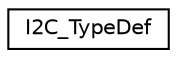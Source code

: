 digraph "Graphical Class Hierarchy"
{
 // LATEX_PDF_SIZE
  edge [fontname="Helvetica",fontsize="10",labelfontname="Helvetica",labelfontsize="10"];
  node [fontname="Helvetica",fontsize="10",shape=record];
  rankdir="LR";
  Node0 [label="I2C_TypeDef",height=0.2,width=0.4,color="black", fillcolor="white", style="filled",URL="$structI2C__TypeDef.html",tooltip="Inter-integrated Circuit Interface."];
}

